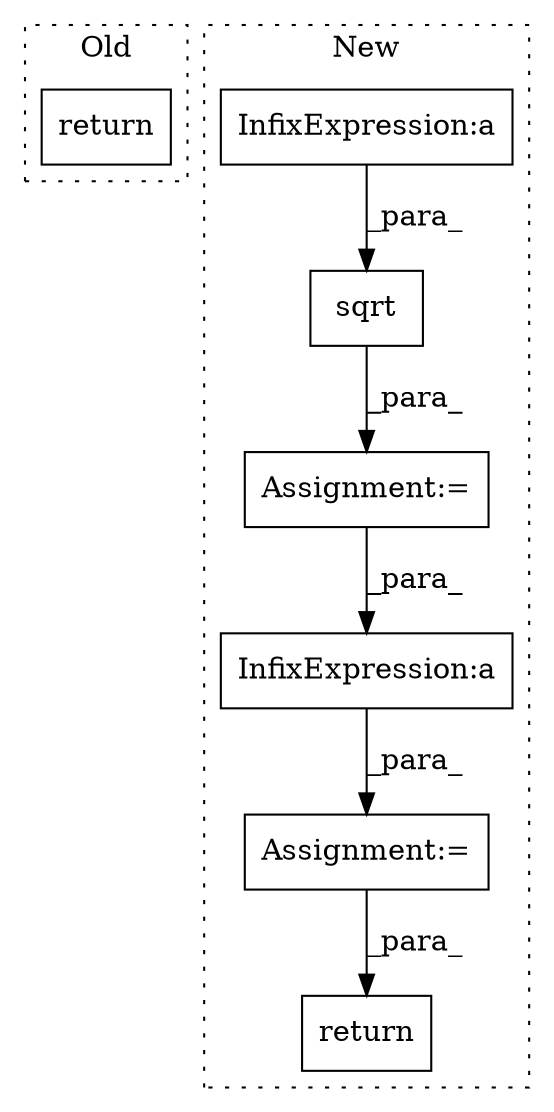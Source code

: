 digraph G {
subgraph cluster0 {
1 [label="return" a="41" s="871" l="7" shape="box"];
label = "Old";
style="dotted";
}
subgraph cluster1 {
2 [label="sqrt" a="32" s="1074,1098" l="5,1" shape="box"];
3 [label="Assignment:=" a="7" s="1041" l="1" shape="box"];
4 [label="Assignment:=" a="7" s="1229" l="2" shape="box"];
5 [label="return" a="41" s="1252" l="7" shape="box"];
6 [label="InfixExpression:a" a="27" s="1015" l="3" shape="box"];
7 [label="InfixExpression:a" a="27" s="1129" l="3" shape="box"];
label = "New";
style="dotted";
}
2 -> 3 [label="_para_"];
3 -> 7 [label="_para_"];
4 -> 5 [label="_para_"];
6 -> 2 [label="_para_"];
7 -> 4 [label="_para_"];
}